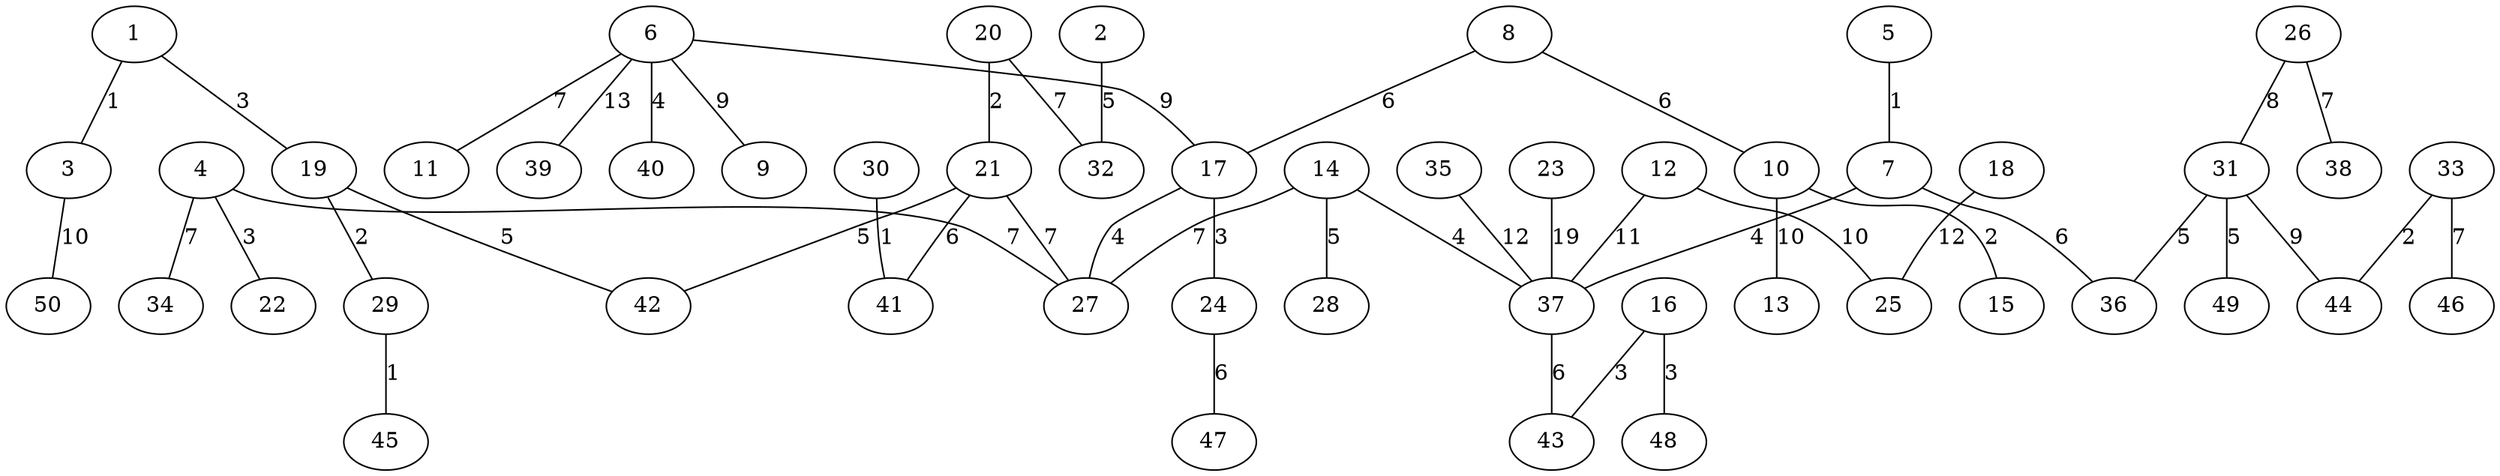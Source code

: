 graph G {
    "1" [label="1"];
    "2" [label="2"];
    "3" [label="3"];
    "4" [label="4"];
    "5" [label="5"];
    "6" [label="6"];
    "7" [label="7"];
    "8" [label="8"];
    "9" [label="9"];
    "10" [label="10"];
    "11" [label="11"];
    "12" [label="12"];
    "13" [label="13"];
    "14" [label="14"];
    "15" [label="15"];
    "16" [label="16"];
    "17" [label="17"];
    "18" [label="18"];
    "19" [label="19"];
    "20" [label="20"];
    "21" [label="21"];
    "22" [label="22"];
    "23" [label="23"];
    "24" [label="24"];
    "25" [label="25"];
    "26" [label="26"];
    "27" [label="27"];
    "28" [label="28"];
    "29" [label="29"];
    "30" [label="30"];
    "31" [label="31"];
    "32" [label="32"];
    "33" [label="33"];
    "34" [label="34"];
    "35" [label="35"];
    "36" [label="36"];
    "37" [label="37"];
    "38" [label="38"];
    "39" [label="39"];
    "40" [label="40"];
    "41" [label="41"];
    "42" [label="42"];
    "43" [label="43"];
    "44" [label="44"];
    "45" [label="45"];
    "46" [label="46"];
    "47" [label="47"];
    "48" [label="48"];
    "49" [label="49"];
    "50" [label="50"];
    "23" -- "37" [label="19", color=black];
    "6" -- "39" [label="13", color=black];
    "18" -- "25" [label="12", color=black];
    "35" -- "37" [label="12", color=black];
    "12" -- "37" [label="11", color=black];
    "3" -- "50" [label="10", color=black];
    "10" -- "13" [label="10", color=black];
    "12" -- "25" [label="10", color=black];
    "6" -- "9" [label="9", color=black];
    "6" -- "17" [label="9", color=black];
    "31" -- "44" [label="9", color=black];
    "26" -- "31" [label="8", color=black];
    "4" -- "27" [label="7", color=black];
    "4" -- "34" [label="7", color=black];
    "6" -- "11" [label="7", color=black];
    "14" -- "27" [label="7", color=black];
    "20" -- "32" [label="7", color=black];
    "21" -- "27" [label="7", color=black];
    "26" -- "38" [label="7", color=black];
    "33" -- "46" [label="7", color=black];
    "7" -- "36" [label="6", color=black];
    "8" -- "10" [label="6", color=black];
    "8" -- "17" [label="6", color=black];
    "21" -- "41" [label="6", color=black];
    "24" -- "47" [label="6", color=black];
    "37" -- "43" [label="6", color=black];
    "2" -- "32" [label="5", color=black];
    "14" -- "28" [label="5", color=black];
    "19" -- "42" [label="5", color=black];
    "21" -- "42" [label="5", color=black];
    "31" -- "36" [label="5", color=black];
    "31" -- "49" [label="5", color=black];
    "6" -- "40" [label="4", color=black];
    "7" -- "37" [label="4", color=black];
    "14" -- "37" [label="4", color=black];
    "17" -- "27" [label="4", color=black];
    "1" -- "19" [label="3", color=black];
    "4" -- "22" [label="3", color=black];
    "16" -- "43" [label="3", color=black];
    "16" -- "48" [label="3", color=black];
    "17" -- "24" [label="3", color=black];
    "10" -- "15" [label="2", color=black];
    "19" -- "29" [label="2", color=black];
    "20" -- "21" [label="2", color=black];
    "33" -- "44" [label="2", color=black];
    "1" -- "3" [label="1", color=black];
    "5" -- "7" [label="1", color=black];
    "29" -- "45" [label="1", color=black];
    "30" -- "41" [label="1", color=black];
}
